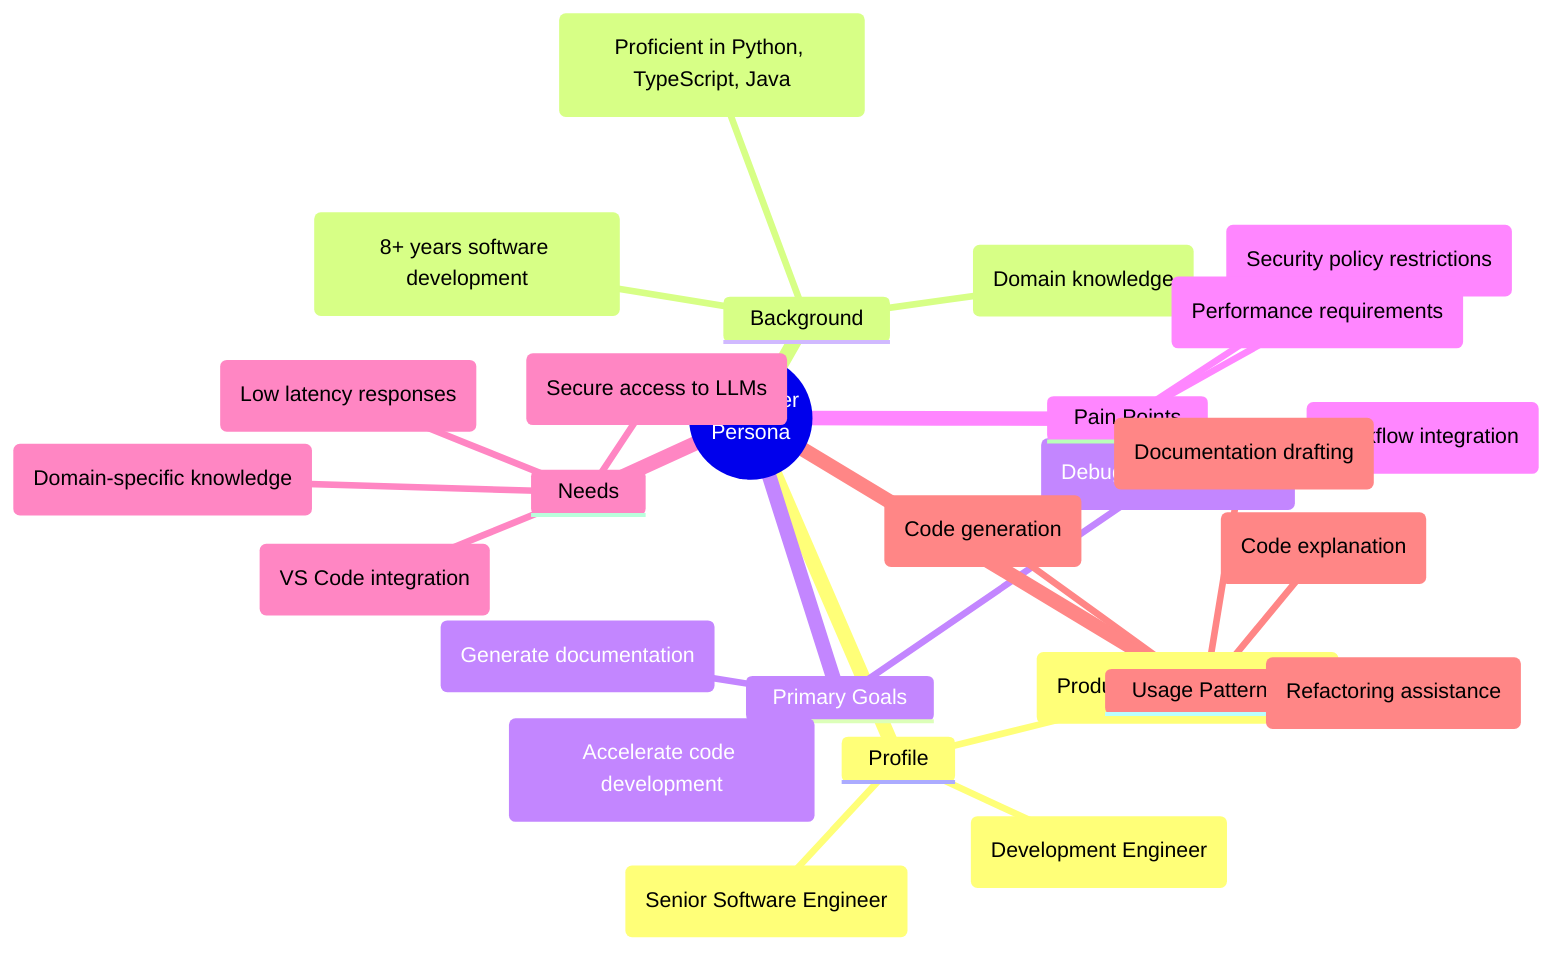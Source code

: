 mindmap
  root((Developer<br>Persona))
    Profile
      ::icon(fa fa-id-card)
      (Development Engineer)
      (Senior Software Engineer)
      (Product Development Team)
    Background
      ::icon(fa fa-graduation-cap)
      (8+ years software development)
      (Proficient in Python, TypeScript, Java)
      (Domain knowledge)
    Primary Goals
      ::icon(fa fa-bullseye)
      (Accelerate code development)
      (Generate documentation)
      (Debug complex issues)
    Pain Points
      ::icon(fa fa-exclamation-triangle)
      (Security policy restrictions)
      (Workflow integration)
      (Performance requirements)
    Needs
      ::icon(fa fa-puzzle-piece)
      (Secure access to LLMs)
      (VS Code integration)
      (Low latency responses)
      (Domain-specific knowledge)
    Usage Patterns
      ::icon(fa fa-chart-line)
      (Code explanation)
      (Code generation)
      (Refactoring assistance)
      (Documentation drafting)